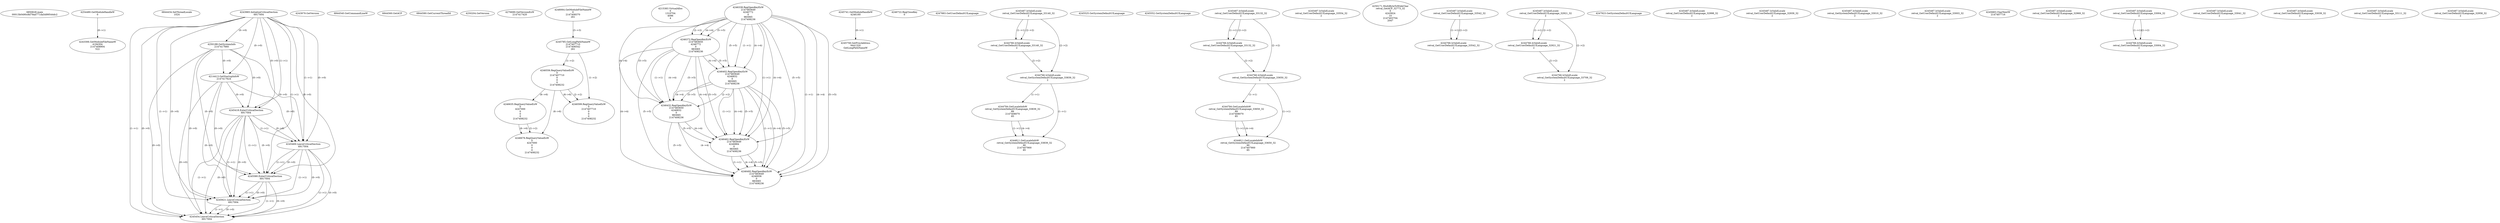 // Global SCDG with merge call
digraph {
	0 [label="6850628.main
00013b0490c8d79ad771da5d99544dc2"]
	1 [label="4254480.GetModuleHandleW
0"]
	2 [label="6844434.SetThreadLocale
1024"]
	3 [label="4243965.InitializeCriticalSection
6917004"]
	4 [label="4243979.GetVersion
"]
	5 [label="4250188.GetSystemInfo
2147417660"]
	3 -> 5 [label="(0-->0)"]
	6 [label="6844540.GetCommandLineW
"]
	7 [label="4214413.GetStartupInfoW
2147417624"]
	3 -> 7 [label="(0-->0)"]
	5 -> 7 [label="(0-->0)"]
	8 [label="6844560.GetACP
"]
	9 [label="6844580.GetCurrentThreadId
"]
	10 [label="4250204.GetVersion
"]
	11 [label="4276690.GetVersionExW
2147417420"]
	12 [label="4243306.GetModuleFileNameW
4194304
2147408904
522"]
	1 -> 12 [label="(0-->1)"]
	13 [label="4248064.GetModuleFileNameW
0
2147408370
261"]
	14 [label="4215383.VirtualAlloc
0
1310704
4096
4"]
	15 [label="4246338.RegOpenKeyExW
2147483649
4246772
0
983065
2147408236"]
	16 [label="4246372.RegOpenKeyExW
2147483650
4246772
0
983065
2147408236"]
	15 -> 16 [label="(2-->2)"]
	15 -> 16 [label="(4-->4)"]
	15 -> 16 [label="(5-->5)"]
	17 [label="4246402.RegOpenKeyExW
2147483649
4246832
0
983065
2147408236"]
	15 -> 17 [label="(1-->1)"]
	15 -> 17 [label="(4-->4)"]
	16 -> 17 [label="(4-->4)"]
	15 -> 17 [label="(5-->5)"]
	16 -> 17 [label="(5-->5)"]
	18 [label="4246432.RegOpenKeyExW
2147483650
4246832
0
983065
2147408236"]
	16 -> 18 [label="(1-->1)"]
	17 -> 18 [label="(2-->2)"]
	15 -> 18 [label="(4-->4)"]
	16 -> 18 [label="(4-->4)"]
	17 -> 18 [label="(4-->4)"]
	15 -> 18 [label="(5-->5)"]
	16 -> 18 [label="(5-->5)"]
	17 -> 18 [label="(5-->5)"]
	19 [label="4245741.GetModuleHandleW
4246160"]
	20 [label="4245758.GetProcAddress
9441320
GetLongPathNameW"]
	19 -> 20 [label="(0-->1)"]
	21 [label="4245785.GetLongPathNameW
2147407710
2147406542
261"]
	13 -> 21 [label="(3-->3)"]
	22 [label="4246556.RegQueryValueExW
0
2147407710
0
0
0
2147408232"]
	21 -> 22 [label="(1-->2)"]
	23 [label="4246599.RegQueryValueExW
0
2147407710
0
0
0
2147408232"]
	21 -> 23 [label="(1-->2)"]
	22 -> 23 [label="(2-->2)"]
	22 -> 23 [label="(6-->6)"]
	24 [label="4246722.RegCloseKey
0"]
	25 [label="4247883.GetUserDefaultUILanguage
"]
	26 [label="4245418.EnterCriticalSection
6917004"]
	3 -> 26 [label="(1-->1)"]
	3 -> 26 [label="(0-->0)"]
	5 -> 26 [label="(0-->0)"]
	7 -> 26 [label="(0-->0)"]
	27 [label="4245469.LeaveCriticalSection
6917004"]
	3 -> 27 [label="(1-->1)"]
	26 -> 27 [label="(1-->1)"]
	3 -> 27 [label="(0-->0)"]
	5 -> 27 [label="(0-->0)"]
	7 -> 27 [label="(0-->0)"]
	26 -> 27 [label="(0-->0)"]
	28 [label="4245487.IsValidLocale
retval_GetUserDefaultUILanguage_33140_32
2"]
	29 [label="4244766.IsValidLocale
retval_GetUserDefaultUILanguage_33140_32
2"]
	28 -> 29 [label="(1-->1)"]
	28 -> 29 [label="(2-->2)"]
	30 [label="4245525.GetSystemDefaultUILanguage
"]
	31 [label="4245552.GetSystemDefaultUILanguage
"]
	32 [label="4244766.IsValidLocale
retval_GetSystemDefaultUILanguage_33839_32
2"]
	28 -> 32 [label="(2-->2)"]
	29 -> 32 [label="(2-->2)"]
	33 [label="4244794.GetLocaleInfoW
retval_GetSystemDefaultUILanguage_33839_32
89
2147408070
85"]
	32 -> 33 [label="(1-->1)"]
	34 [label="4244811.GetLocaleInfoW
retval_GetSystemDefaultUILanguage_33839_32
90
2147407900
85"]
	32 -> 34 [label="(1-->1)"]
	33 -> 34 [label="(1-->1)"]
	33 -> 34 [label="(4-->4)"]
	35 [label="4246635.RegQueryValueExW
0
4247000
0
0
0
2147408232"]
	22 -> 35 [label="(6-->6)"]
	36 [label="4246676.RegQueryValueExW
0
4247000
0
0
0
2147408232"]
	35 -> 36 [label="(2-->2)"]
	22 -> 36 [label="(6-->6)"]
	35 -> 36 [label="(6-->6)"]
	37 [label="4245487.IsValidLocale
retval_GetUserDefaultUILanguage_33132_32
2"]
	38 [label="4244766.IsValidLocale
retval_GetUserDefaultUILanguage_33132_32
2"]
	37 -> 38 [label="(1-->1)"]
	37 -> 38 [label="(2-->2)"]
	39 [label="4244766.IsValidLocale
retval_GetSystemDefaultUILanguage_33650_32
2"]
	37 -> 39 [label="(2-->2)"]
	38 -> 39 [label="(2-->2)"]
	40 [label="4244794.GetLocaleInfoW
retval_GetSystemDefaultUILanguage_33650_32
89
2147408070
85"]
	39 -> 40 [label="(1-->1)"]
	41 [label="4244811.GetLocaleInfoW
retval_GetSystemDefaultUILanguage_33650_32
90
2147407900
85"]
	39 -> 41 [label="(1-->1)"]
	40 -> 41 [label="(1-->1)"]
	40 -> 41 [label="(4-->4)"]
	42 [label="4246462.RegOpenKeyExW
2147483649
4246884
0
983065
2147408236"]
	15 -> 42 [label="(1-->1)"]
	17 -> 42 [label="(1-->1)"]
	15 -> 42 [label="(4-->4)"]
	16 -> 42 [label="(4-->4)"]
	17 -> 42 [label="(4-->4)"]
	18 -> 42 [label="(4-->4)"]
	15 -> 42 [label="(5-->5)"]
	16 -> 42 [label="(5-->5)"]
	17 -> 42 [label="(5-->5)"]
	18 -> 42 [label="(5-->5)"]
	43 [label="4246492.RegOpenKeyExW
2147483649
4246936
0
983065
2147408236"]
	15 -> 43 [label="(1-->1)"]
	17 -> 43 [label="(1-->1)"]
	42 -> 43 [label="(1-->1)"]
	15 -> 43 [label="(4-->4)"]
	16 -> 43 [label="(4-->4)"]
	17 -> 43 [label="(4-->4)"]
	18 -> 43 [label="(4-->4)"]
	42 -> 43 [label="(4-->4)"]
	15 -> 43 [label="(5-->5)"]
	16 -> 43 [label="(5-->5)"]
	17 -> 43 [label="(5-->5)"]
	18 -> 43 [label="(5-->5)"]
	42 -> 43 [label="(5-->5)"]
	44 [label="4245487.IsValidLocale
retval_GetUserDefaultUILanguage_33554_32
2"]
	45 [label="4250171.MultiByteToWideChar
retval_GetACP_32773_32
0
4243924
10
2147403704
2047"]
	46 [label="4245487.IsValidLocale
retval_GetUserDefaultUILanguage_33542_32
2"]
	47 [label="4244766.IsValidLocale
retval_GetUserDefaultUILanguage_33542_32
2"]
	46 -> 47 [label="(1-->1)"]
	46 -> 47 [label="(2-->2)"]
	48 [label="4245580.EnterCriticalSection
6917004"]
	3 -> 48 [label="(1-->1)"]
	26 -> 48 [label="(1-->1)"]
	27 -> 48 [label="(1-->1)"]
	3 -> 48 [label="(0-->0)"]
	5 -> 48 [label="(0-->0)"]
	7 -> 48 [label="(0-->0)"]
	26 -> 48 [label="(0-->0)"]
	27 -> 48 [label="(0-->0)"]
	49 [label="4245621.LeaveCriticalSection
6917004"]
	3 -> 49 [label="(1-->1)"]
	26 -> 49 [label="(1-->1)"]
	27 -> 49 [label="(1-->1)"]
	48 -> 49 [label="(1-->1)"]
	3 -> 49 [label="(0-->0)"]
	5 -> 49 [label="(0-->0)"]
	7 -> 49 [label="(0-->0)"]
	26 -> 49 [label="(0-->0)"]
	27 -> 49 [label="(0-->0)"]
	48 -> 49 [label="(0-->0)"]
	50 [label="4245487.IsValidLocale
retval_GetUserDefaultUILanguage_32921_32
2"]
	51 [label="4244766.IsValidLocale
retval_GetUserDefaultUILanguage_32921_32
2"]
	50 -> 51 [label="(1-->1)"]
	50 -> 51 [label="(2-->2)"]
	52 [label="4244766.IsValidLocale
retval_GetSystemDefaultUILanguage_33709_32
2"]
	50 -> 52 [label="(2-->2)"]
	51 -> 52 [label="(2-->2)"]
	53 [label="4247923.GetSystemDefaultUILanguage
"]
	54 [label="4245454.LeaveCriticalSection
6917004"]
	3 -> 54 [label="(1-->1)"]
	26 -> 54 [label="(1-->1)"]
	27 -> 54 [label="(1-->1)"]
	48 -> 54 [label="(1-->1)"]
	49 -> 54 [label="(1-->1)"]
	3 -> 54 [label="(0-->0)"]
	5 -> 54 [label="(0-->0)"]
	7 -> 54 [label="(0-->0)"]
	26 -> 54 [label="(0-->0)"]
	27 -> 54 [label="(0-->0)"]
	48 -> 54 [label="(0-->0)"]
	49 -> 54 [label="(0-->0)"]
	55 [label="4245487.IsValidLocale
retval_GetUserDefaultUILanguage_32998_32
2"]
	56 [label="4245487.IsValidLocale
retval_GetUserDefaultUILanguage_32939_32
2"]
	57 [label="4245487.IsValidLocale
retval_GetSystemDefaultUILanguage_33010_32
2"]
	58 [label="4245487.IsValidLocale
retval_GetUserDefaultUILanguage_33003_32
2"]
	59 [label="4245683.CharNextW
2147407716"]
	60 [label="4245487.IsValidLocale
retval_GetUserDefaultUILanguage_32969_32
2"]
	61 [label="4245487.IsValidLocale
retval_GetUserDefaultUILanguage_33004_32
2"]
	62 [label="4245487.IsValidLocale
retval_GetUserDefaultUILanguage_33041_32
2"]
	63 [label="4245487.IsValidLocale
retval_GetUserDefaultUILanguage_33039_32
2"]
	64 [label="4244766.IsValidLocale
retval_GetUserDefaultUILanguage_33004_32
2"]
	61 -> 64 [label="(1-->1)"]
	61 -> 64 [label="(2-->2)"]
	65 [label="4245487.IsValidLocale
retval_GetUserDefaultUILanguage_33111_32
2"]
	66 [label="4245487.IsValidLocale
retval_GetUserDefaultUILanguage_32958_32
2"]
}
